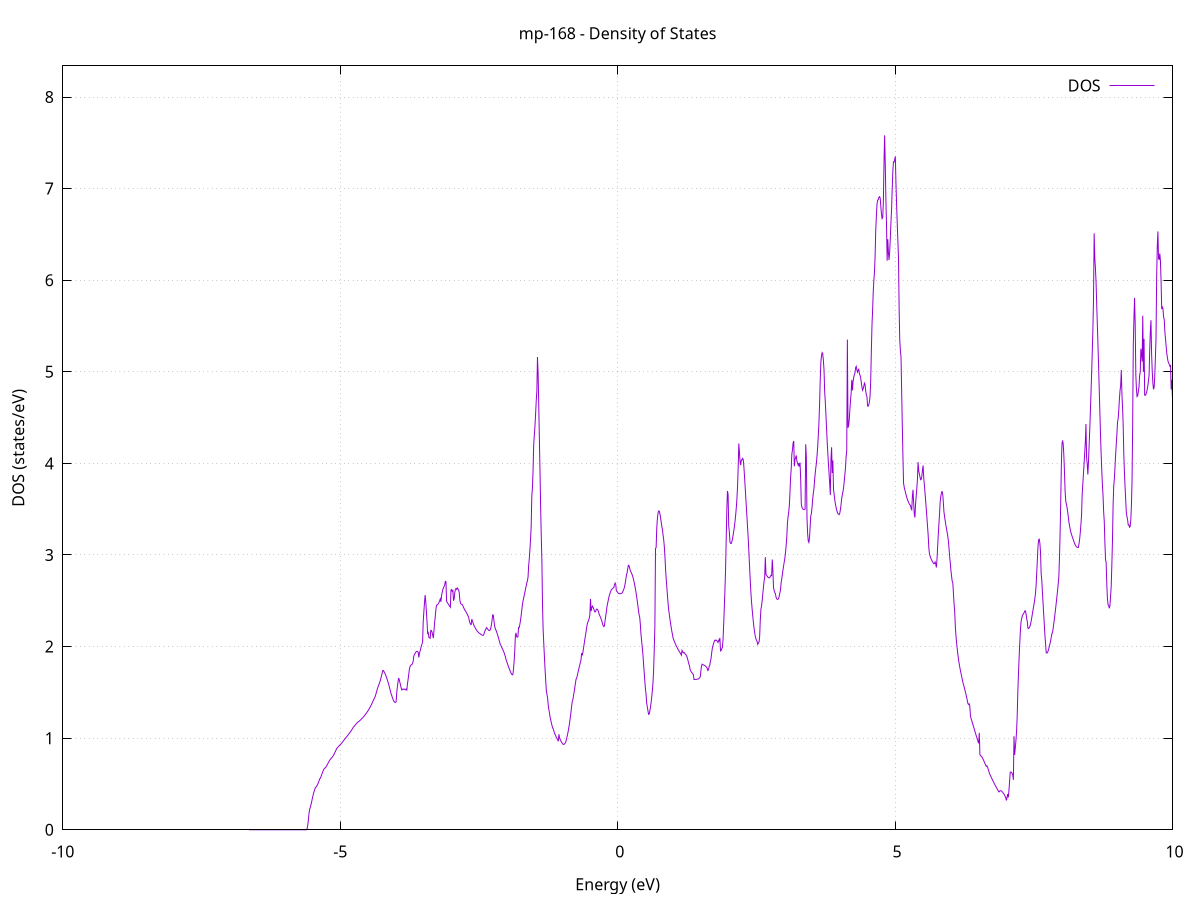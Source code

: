 set title 'mp-168 - Density of States'
set xlabel 'Energy (eV)'
set ylabel 'DOS (states/eV)'
set grid
set xrange [-10:10]
set yrange [0:8.340]
set xzeroaxis lt -1
set terminal png size 800,600
set output 'mp-168_dos_gnuplot.png'
plot '-' using 1:2 with lines title 'DOS'
-6.643500 0.000000
-6.632100 0.000000
-6.620800 0.000000
-6.609400 0.000000
-6.598000 0.000000
-6.586600 0.000000
-6.575300 0.000000
-6.563900 0.000000
-6.552500 0.000000
-6.541100 0.000000
-6.529800 0.000000
-6.518400 0.000000
-6.507000 0.000000
-6.495600 0.000000
-6.484300 0.000000
-6.472900 0.000000
-6.461500 0.000000
-6.450100 0.000000
-6.438800 0.000000
-6.427400 0.000000
-6.416000 0.000000
-6.404600 0.000000
-6.393200 0.000000
-6.381900 0.000000
-6.370500 0.000000
-6.359100 0.000000
-6.347700 0.000000
-6.336400 0.000000
-6.325000 0.000000
-6.313600 0.000000
-6.302200 0.000000
-6.290900 0.000000
-6.279500 0.000000
-6.268100 0.000000
-6.256700 0.000000
-6.245400 0.000000
-6.234000 0.000000
-6.222600 0.000000
-6.211200 0.000000
-6.199900 0.000000
-6.188500 0.000000
-6.177100 0.000000
-6.165700 0.000000
-6.154400 0.000000
-6.143000 0.000000
-6.131600 0.000000
-6.120200 0.000000
-6.108900 0.000000
-6.097500 0.000000
-6.086100 0.000000
-6.074700 0.000000
-6.063400 0.000000
-6.052000 0.000000
-6.040600 0.000000
-6.029200 0.000000
-6.017900 0.000000
-6.006500 0.000000
-5.995100 0.000000
-5.983700 0.000000
-5.972400 0.000000
-5.961000 0.000000
-5.949600 0.000000
-5.938200 0.000000
-5.926900 0.000000
-5.915500 0.000000
-5.904100 0.000000
-5.892700 0.000000
-5.881400 0.000000
-5.870000 0.000000
-5.858600 0.000000
-5.847200 0.000000
-5.835900 0.000000
-5.824500 0.000000
-5.813100 0.000000
-5.801700 0.000000
-5.790400 0.000000
-5.779000 0.000000
-5.767600 0.000000
-5.756200 0.000000
-5.744900 0.000000
-5.733500 0.000000
-5.722100 0.000000
-5.710700 0.000000
-5.699300 0.000000
-5.688000 0.000000
-5.676600 0.000000
-5.665200 0.000000
-5.653800 0.000000
-5.642500 0.000000
-5.631100 0.000000
-5.619700 0.000000
-5.608300 0.000100
-5.597000 0.012700
-5.585600 0.046700
-5.574200 0.102000
-5.562800 0.178600
-5.551500 0.221400
-5.540100 0.243000
-5.528700 0.268600
-5.517300 0.298100
-5.506000 0.331300
-5.494600 0.363200
-5.483200 0.391500
-5.471800 0.416400
-5.460500 0.437700
-5.449100 0.458900
-5.437700 0.465000
-5.426300 0.473900
-5.415000 0.485800
-5.403600 0.500500
-5.392200 0.517100
-5.380800 0.535600
-5.369500 0.555800
-5.358100 0.562800
-5.346700 0.580900
-5.335300 0.599100
-5.324000 0.617400
-5.312600 0.635800
-5.301200 0.653400
-5.289800 0.666000
-5.278500 0.673300
-5.267100 0.675400
-5.255700 0.686300
-5.244300 0.698600
-5.233000 0.711100
-5.221600 0.723900
-5.210200 0.736900
-5.198800 0.749400
-5.187500 0.760700
-5.176100 0.770700
-5.164700 0.779400
-5.153300 0.786600
-5.142000 0.794700
-5.130600 0.804500
-5.119200 0.816200
-5.107800 0.829700
-5.096500 0.844000
-5.085100 0.858400
-5.073700 0.873100
-5.062300 0.888100
-5.051000 0.894400
-5.039600 0.903300
-5.028200 0.911500
-5.016800 0.919000
-5.005400 0.925800
-4.994100 0.932800
-4.982700 0.940400
-4.971300 0.948500
-4.959900 0.957100
-4.948600 0.966300
-4.937200 0.975400
-4.925800 0.984300
-4.914400 0.993200
-4.903100 1.001900
-4.891700 1.010400
-4.880300 1.018800
-4.868900 1.027100
-4.857600 1.035700
-4.846200 1.045000
-4.834800 1.054400
-4.823400 1.063900
-4.812100 1.073600
-4.800700 1.083600
-4.789300 1.094300
-4.777900 1.105600
-4.766600 1.117400
-4.755200 1.124800
-4.743800 1.133000
-4.732400 1.141400
-4.721100 1.149800
-4.709700 1.158100
-4.698300 1.165600
-4.686900 1.172200
-4.675600 1.178000
-4.664200 1.182900
-4.652800 1.188800
-4.641400 1.195000
-4.630100 1.201700
-4.618700 1.208600
-4.607300 1.215700
-4.595900 1.222800
-4.584600 1.229800
-4.573200 1.236800
-4.561800 1.247500
-4.550400 1.256100
-4.539100 1.265000
-4.527700 1.274200
-4.516300 1.283800
-4.504900 1.294000
-4.493600 1.304800
-4.482200 1.316200
-4.470800 1.328200
-4.459400 1.340600
-4.448100 1.353900
-4.436700 1.367900
-4.425300 1.382700
-4.413900 1.398200
-4.402600 1.413400
-4.391200 1.428200
-4.379800 1.440300
-4.368400 1.457000
-4.357100 1.481400
-4.345700 1.505800
-4.334300 1.530000
-4.322900 1.552700
-4.311500 1.571200
-4.300200 1.590000
-4.288800 1.608900
-4.277400 1.628700
-4.266000 1.656500
-4.254700 1.685400
-4.243300 1.713000
-4.231900 1.739300
-4.220500 1.738400
-4.209200 1.725200
-4.197800 1.711400
-4.186400 1.696800
-4.175000 1.679200
-4.163700 1.660100
-4.152300 1.639500
-4.140900 1.617300
-4.129500 1.593600
-4.118200 1.568400
-4.106800 1.541600
-4.095400 1.513300
-4.084000 1.485900
-4.072700 1.469500
-4.061300 1.445300
-4.049900 1.425500
-4.038500 1.409900
-4.027200 1.398500
-4.015800 1.391400
-4.004400 1.389900
-3.993000 1.397200
-3.981700 1.493900
-3.970300 1.558700
-3.958900 1.613100
-3.947500 1.656800
-3.936200 1.639400
-3.924800 1.609700
-3.913400 1.580200
-3.902000 1.550700
-3.890700 1.525900
-3.879300 1.532200
-3.867900 1.537800
-3.856500 1.534000
-3.845200 1.536500
-3.833800 1.529200
-3.822400 1.528400
-3.811000 1.537400
-3.799700 1.526400
-3.788300 1.591600
-3.776900 1.641100
-3.765500 1.693700
-3.754200 1.749400
-3.742800 1.780600
-3.731400 1.793700
-3.720000 1.801100
-3.708700 1.802600
-3.697300 1.817700
-3.685900 1.835000
-3.674500 1.895300
-3.663200 1.910000
-3.651800 1.923600
-3.640400 1.935900
-3.629000 1.945400
-3.617600 1.948700
-3.606300 1.945900
-3.594900 1.937500
-3.583500 1.881400
-3.572100 1.923600
-3.560800 1.951900
-3.549400 1.978600
-3.538000 2.003600
-3.526600 2.026900
-3.515300 2.050600
-3.503900 2.274900
-3.492500 2.382700
-3.481100 2.479800
-3.469800 2.562500
-3.458400 2.494800
-3.447000 2.379100
-3.435600 2.275000
-3.424300 2.137000
-3.412900 2.150600
-3.401500 2.099400
-3.390100 2.094500
-3.378800 2.090700
-3.367400 2.177100
-3.356000 2.174300
-3.344600 2.156800
-3.333300 2.124600
-3.321900 2.092000
-3.310500 2.171800
-3.299100 2.259100
-3.287800 2.325300
-3.276400 2.399000
-3.265000 2.452600
-3.253600 2.454400
-3.242300 2.460100
-3.230900 2.469600
-3.219500 2.482900
-3.208100 2.499800
-3.196800 2.520300
-3.185400 2.489300
-3.174000 2.554800
-3.162600 2.591200
-3.151300 2.619500
-3.139900 2.641200
-3.128500 2.655400
-3.117100 2.673300
-3.105800 2.711600
-3.094400 2.708700
-3.083000 2.494800
-3.071600 2.483100
-3.060300 2.471800
-3.048900 2.460900
-3.037500 2.450500
-3.026100 2.439900
-3.014800 2.429000
-3.003400 2.618800
-2.992000 2.623800
-2.980600 2.602700
-2.969200 2.610300
-2.957900 2.500200
-2.946500 2.520900
-2.935100 2.589000
-2.923700 2.627200
-2.912400 2.634400
-2.901000 2.624300
-2.889600 2.639200
-2.878200 2.630100
-2.866900 2.615800
-2.855500 2.594200
-2.844100 2.509500
-2.832700 2.473900
-2.821400 2.464800
-2.810000 2.461000
-2.798600 2.456800
-2.787200 2.441300
-2.775900 2.426500
-2.764500 2.411600
-2.753100 2.396600
-2.741700 2.389500
-2.730400 2.376000
-2.719000 2.363200
-2.707600 2.349400
-2.696200 2.334700
-2.684900 2.319100
-2.673500 2.282000
-2.662100 2.258100
-2.650700 2.243300
-2.639400 2.240500
-2.628000 2.300700
-2.616600 2.275600
-2.605200 2.258000
-2.593900 2.237700
-2.582500 2.221800
-2.571100 2.208900
-2.559700 2.197000
-2.548400 2.184900
-2.537000 2.174400
-2.525600 2.165500
-2.514200 2.158400
-2.502900 2.151100
-2.491500 2.146200
-2.480100 2.141000
-2.468700 2.135200
-2.457400 2.129800
-2.446000 2.125900
-2.434600 2.123300
-2.423200 2.122400
-2.411900 2.133500
-2.400500 2.155100
-2.389100 2.174200
-2.377700 2.187900
-2.366400 2.207000
-2.355000 2.202600
-2.343600 2.191900
-2.332200 2.183000
-2.320900 2.176200
-2.309500 2.174300
-2.298100 2.180500
-2.286700 2.199700
-2.275300 2.234800
-2.264000 2.283700
-2.252600 2.345800
-2.241200 2.343700
-2.229800 2.286600
-2.218500 2.229400
-2.207100 2.201000
-2.195700 2.182200
-2.184300 2.166600
-2.173000 2.145800
-2.161600 2.123500
-2.150200 2.100200
-2.138800 2.076100
-2.127500 2.051200
-2.116100 2.025300
-2.104700 2.013700
-2.093300 1.995600
-2.082000 1.980600
-2.070600 1.967500
-2.059200 1.953000
-2.047800 1.936500
-2.036500 1.914600
-2.025100 1.892700
-2.013700 1.864300
-2.002300 1.843400
-1.991000 1.822400
-1.979600 1.801600
-1.968200 1.781500
-1.956800 1.762500
-1.945500 1.745500
-1.934100 1.728900
-1.922700 1.712600
-1.911300 1.700100
-1.900000 1.691200
-1.888600 1.695800
-1.877200 1.753200
-1.865800 1.837700
-1.854500 1.949600
-1.843100 2.118900
-1.831700 2.149900
-1.820300 2.107200
-1.809000 2.101800
-1.797600 2.107100
-1.786200 2.208400
-1.774800 2.206300
-1.763500 2.239500
-1.752100 2.280200
-1.740700 2.332000
-1.729300 2.389400
-1.718000 2.451100
-1.706600 2.494000
-1.695200 2.526100
-1.683800 2.558700
-1.672500 2.591900
-1.661100 2.625500
-1.649700 2.659500
-1.638300 2.689800
-1.627000 2.717800
-1.615600 2.754100
-1.604200 2.880400
-1.592800 2.957100
-1.581400 3.053500
-1.570100 3.170400
-1.558700 3.307500
-1.547300 3.639400
-1.535900 3.733000
-1.524600 3.915700
-1.513200 4.200100
-1.501800 4.310300
-1.490400 4.404500
-1.479100 4.531800
-1.467700 4.679300
-1.456300 4.786300
-1.444900 5.161300
-1.433600 4.985800
-1.422200 4.647200
-1.410800 4.272700
-1.399400 3.915700
-1.388100 3.531000
-1.376700 3.208400
-1.365300 2.931100
-1.353900 2.448700
-1.342600 2.181000
-1.331200 2.031500
-1.319800 1.888700
-1.308400 1.754800
-1.297100 1.633500
-1.285700 1.523000
-1.274300 1.476900
-1.262900 1.443000
-1.251600 1.365000
-1.240200 1.316500
-1.228800 1.273900
-1.217400 1.230100
-1.206100 1.198200
-1.194700 1.167900
-1.183300 1.139300
-1.171900 1.112200
-1.160600 1.101900
-1.149200 1.077800
-1.137800 1.055200
-1.126400 1.040100
-1.115100 1.024000
-1.103700 1.009100
-1.092300 0.995400
-1.080900 0.981900
-1.069600 0.966000
-1.058200 1.043200
-1.046800 1.003300
-1.035400 0.986300
-1.024100 0.971000
-1.012700 0.957900
-1.001300 0.947100
-0.989900 0.938400
-0.978600 0.931900
-0.967200 0.932800
-0.955800 0.938600
-0.944400 0.947300
-0.933100 0.963100
-0.921700 0.988800
-0.910300 1.020400
-0.898900 1.052100
-0.887500 1.087800
-0.876200 1.128700
-0.864800 1.174800
-0.853400 1.226000
-0.842000 1.279000
-0.830700 1.339900
-0.819300 1.398200
-0.807900 1.418500
-0.796500 1.459700
-0.785200 1.502500
-0.773800 1.546900
-0.762400 1.592900
-0.751000 1.640500
-0.739700 1.655900
-0.728300 1.678600
-0.716900 1.711800
-0.705500 1.743000
-0.694200 1.772000
-0.682800 1.800700
-0.671400 1.828900
-0.660000 1.855900
-0.648700 1.929000
-0.637300 1.903600
-0.625900 1.940100
-0.614500 1.985300
-0.603200 2.030500
-0.591800 2.075500
-0.580400 2.120400
-0.569000 2.165200
-0.557700 2.210800
-0.546300 2.251000
-0.534900 2.268900
-0.523500 2.287300
-0.512200 2.310300
-0.500800 2.345700
-0.489400 2.519700
-0.478000 2.387300
-0.466700 2.420200
-0.455300 2.441800
-0.443900 2.431400
-0.432500 2.413400
-0.421200 2.395600
-0.409800 2.378600
-0.398400 2.381900
-0.387000 2.400900
-0.375700 2.410200
-0.364300 2.406200
-0.352900 2.394500
-0.341500 2.375000
-0.330200 2.347800
-0.318800 2.333600
-0.307400 2.316900
-0.296000 2.298300
-0.284700 2.277200
-0.273300 2.252600
-0.261900 2.227800
-0.250500 2.218600
-0.239100 2.223600
-0.227800 2.276700
-0.216400 2.328500
-0.205000 2.374500
-0.193600 2.430800
-0.182300 2.468400
-0.170900 2.499500
-0.159500 2.535500
-0.148100 2.562700
-0.136800 2.583500
-0.125400 2.602600
-0.114000 2.618300
-0.102600 2.627600
-0.091300 2.633500
-0.079900 2.639300
-0.068500 2.645800
-0.057100 2.675600
-0.045800 2.694100
-0.034400 2.679000
-0.023000 2.608600
-0.011600 2.601300
-0.000300 2.592100
0.011100 2.583500
0.022500 2.579300
0.033900 2.576900
0.045200 2.577500
0.056600 2.578700
0.068000 2.580600
0.079400 2.583300
0.090700 2.596900
0.102100 2.612600
0.113500 2.630500
0.124900 2.654900
0.136200 2.692300
0.147600 2.735700
0.159000 2.783900
0.170400 2.803600
0.181700 2.852300
0.193100 2.887900
0.204500 2.884600
0.215900 2.860300
0.227200 2.830600
0.238600 2.815700
0.250000 2.802300
0.261400 2.784900
0.272700 2.763400
0.284100 2.737600
0.295500 2.707800
0.306900 2.674300
0.318200 2.637300
0.329600 2.596200
0.341000 2.551200
0.352400 2.503100
0.363700 2.451800
0.375100 2.397400
0.386500 2.348600
0.397900 2.319000
0.409200 2.241600
0.420600 2.133400
0.432000 2.064400
0.443400 1.993500
0.454800 1.919300
0.466100 1.821800
0.477500 1.724900
0.488900 1.628800
0.500300 1.543500
0.511600 1.480700
0.523000 1.382000
0.534400 1.344600
0.545800 1.300800
0.557100 1.260600
0.568500 1.262800
0.579900 1.295700
0.591300 1.337400
0.602600 1.387800
0.614000 1.448300
0.625400 1.519400
0.636800 1.600900
0.648100 1.740100
0.659500 1.963800
0.670900 2.223500
0.682300 3.068300
0.693600 3.082700
0.705000 3.293800
0.716400 3.397500
0.727800 3.456900
0.739100 3.480600
0.750500 3.478500
0.761900 3.449600
0.773300 3.409000
0.784600 3.360700
0.796000 3.313200
0.807400 3.275300
0.818800 3.216500
0.830100 3.167300
0.841500 3.088300
0.852900 2.978800
0.864300 2.836100
0.875600 2.736800
0.887000 2.642600
0.898400 2.551700
0.909800 2.464100
0.921100 2.397500
0.932500 2.344200
0.943900 2.295100
0.955300 2.248700
0.966600 2.204100
0.978000 2.163300
0.989400 2.125700
1.000800 2.090000
1.012100 2.071500
1.023500 2.053700
1.034900 2.036800
1.046300 2.021200
1.057600 2.006800
1.069000 1.993700
1.080400 1.978200
1.091800 1.966400
1.103100 1.955300
1.114500 1.943900
1.125900 1.932000
1.137300 1.919500
1.148700 1.906200
1.160000 1.958300
1.171400 1.944900
1.182800 1.931900
1.194200 1.936200
1.205500 1.929700
1.216900 1.919100
1.228300 1.912200
1.239700 1.901200
1.251000 1.886000
1.262400 1.860900
1.273800 1.833600
1.285200 1.807600
1.296500 1.782900
1.307900 1.745400
1.319300 1.732200
1.330700 1.720000
1.342000 1.711900
1.353400 1.702700
1.364800 1.694500
1.376200 1.640100
1.387500 1.640700
1.398900 1.641400
1.410300 1.642100
1.421700 1.642800
1.433000 1.643700
1.444400 1.644500
1.455800 1.647200
1.467200 1.652500
1.478500 1.660700
1.489900 1.672700
1.501300 1.741300
1.512700 1.790900
1.524000 1.808400
1.535400 1.803300
1.546800 1.799000
1.558200 1.795500
1.569500 1.792300
1.580900 1.788700
1.592300 1.782400
1.603700 1.773200
1.615000 1.761200
1.626400 1.738700
1.637800 1.746700
1.649200 1.784600
1.660500 1.795800
1.671900 1.840800
1.683300 1.869300
1.694700 1.931600
1.706000 1.979000
1.717400 2.010400
1.728800 2.033700
1.740200 2.053600
1.751500 2.070000
1.762900 2.066100
1.774300 2.071600
1.785700 2.065100
1.797000 2.056400
1.808400 2.045000
1.819800 2.070400
1.831200 2.063200
1.842600 2.095100
1.853900 1.952800
1.865300 1.958200
1.876700 1.976700
1.888100 1.993000
1.899400 2.074600
1.910800 2.244100
1.922200 2.423600
1.933600 2.612800
1.944900 2.837700
1.956300 3.173800
1.967700 3.494800
1.979100 3.698500
1.990400 3.663100
2.001800 3.319800
2.013200 3.246900
2.024600 3.139300
2.035900 3.126400
2.047300 3.126100
2.058700 3.145100
2.070100 3.177100
2.081400 3.216600
2.092800 3.261700
2.104200 3.310600
2.115600 3.367100
2.126900 3.435000
2.138300 3.515200
2.149700 3.612900
2.161100 3.749200
2.172400 3.953400
2.183800 4.216800
2.195200 4.119700
2.206600 4.015100
2.217900 3.981500
2.229300 4.037600
2.240700 4.037200
2.252100 4.053900
2.263400 4.042900
2.274800 3.967400
2.286200 3.858700
2.297600 3.747200
2.308900 3.632300
2.320300 3.515400
2.331700 3.399700
2.343100 3.284000
2.354400 3.168900
2.365800 3.023900
2.377200 2.880100
2.388600 2.735800
2.399900 2.606500
2.411300 2.501800
2.422700 2.417100
2.434100 2.341600
2.445400 2.271100
2.456800 2.209000
2.468200 2.157100
2.479600 2.116800
2.490900 2.088200
2.502300 2.068800
2.513700 2.054800
2.525100 2.024500
2.536500 2.037900
2.547800 2.049900
2.559200 2.105300
2.570600 2.290200
2.582000 2.405400
2.593300 2.443100
2.604700 2.502200
2.616100 2.573900
2.627500 2.649500
2.638800 2.711000
2.650200 2.756700
2.661600 2.977400
2.673000 2.789300
2.684300 2.776900
2.695700 2.768300
2.707100 2.758300
2.718500 2.752100
2.729800 2.750200
2.741200 2.754100
2.752600 2.767000
2.764000 2.777700
2.775300 2.774200
2.786700 2.950600
2.798100 2.826700
2.809500 2.642800
2.820800 2.611600
2.832200 2.590000
2.843600 2.578000
2.855000 2.538700
2.866300 2.523200
2.877700 2.514800
2.889100 2.516600
2.900500 2.524000
2.911800 2.551600
2.923200 2.583600
2.934600 2.616700
2.946000 2.694900
2.957300 2.735800
2.968700 2.789100
2.980100 2.837700
2.991500 2.882600
3.002800 2.925800
3.014200 2.968100
3.025600 3.026200
3.037000 3.104900
3.048300 3.193600
3.059700 3.345300
3.071100 3.414300
3.082500 3.465100
3.093800 3.535900
3.105200 3.675400
3.116600 3.837100
3.128000 3.940600
3.139300 4.099100
3.150700 4.145900
3.162100 4.224100
3.173500 4.245100
3.184900 3.968700
3.196200 4.044100
3.207600 4.061600
3.219000 4.087300
3.230400 4.024700
3.241700 4.005700
3.253100 3.980100
3.264500 4.001600
3.275900 3.964900
3.287200 4.008800
3.298600 3.832400
3.310000 3.562100
3.321400 3.519900
3.332700 3.506700
3.344100 3.499300
3.355500 3.497000
3.366900 3.498800
3.378200 3.500900
3.389600 4.208700
3.401000 4.065400
3.412400 3.407200
3.423700 3.236200
3.435100 3.152600
3.446500 3.137100
3.457900 3.188200
3.469200 3.305700
3.480600 3.428100
3.492000 3.451300
3.503400 3.520800
3.514700 3.605600
3.526100 3.672000
3.537500 3.722700
3.548900 3.809500
3.560200 3.888100
3.571600 3.953400
3.583000 4.007000
3.594400 4.092400
3.605700 4.182700
3.617100 4.314200
3.628500 4.450000
3.639900 4.658800
3.651200 4.908600
3.662600 5.102400
3.674000 5.175600
3.685400 5.209000
3.696700 5.196400
3.708100 5.121800
3.719500 5.021500
3.730900 4.785400
3.742200 4.675500
3.753600 4.535000
3.765000 4.386200
3.776400 4.239800
3.787700 4.113500
3.799100 3.997600
3.810500 3.887800
3.821900 3.778100
3.833200 3.654500
3.844600 4.050300
3.856000 4.176400
3.867400 3.895100
3.878800 4.031700
3.890100 3.722400
3.901500 3.661500
3.912900 3.604700
3.924300 3.559000
3.935600 3.523000
3.947000 3.491400
3.958400 3.468100
3.969800 3.451100
3.981100 3.444000
3.992500 3.440500
4.003900 3.457600
4.015300 3.496000
4.026600 3.551100
4.038000 3.617000
4.049400 3.658700
4.060800 3.691000
4.072100 3.737000
4.083500 3.803800
4.094900 3.876000
4.106300 3.950300
4.117600 4.073200
4.129000 4.141600
4.140400 5.351900
4.151800 4.389200
4.163100 4.415200
4.174500 4.477600
4.185900 4.591700
4.197300 4.688600
4.208600 4.772000
4.220000 4.911600
4.231400 4.798000
4.242800 4.892900
4.254100 4.937300
4.265500 4.968400
4.276900 4.985500
4.288300 5.043800
4.299600 5.058900
4.311000 5.022400
4.322400 4.996600
4.333800 5.018900
4.345100 5.027700
4.356500 4.982300
4.367900 4.964000
4.379300 4.935700
4.390600 4.885200
4.402000 4.838100
4.413400 4.798600
4.424800 4.814600
4.436100 4.840600
4.447500 4.876800
4.458900 4.862200
4.470300 4.793000
4.481600 4.750500
4.493000 4.730300
4.504400 4.626300
4.515800 4.624900
4.527100 4.640900
4.538500 4.673800
4.549900 4.742900
4.561300 4.914300
4.572700 5.229900
4.584000 5.511200
4.595400 5.674700
4.606800 5.878300
4.618200 6.002800
4.629500 6.097400
4.640900 6.279500
4.652300 6.561400
4.663700 6.708200
4.675000 6.835300
4.686400 6.873900
4.697800 6.879500
4.709200 6.906400
4.720500 6.912200
4.731900 6.894900
4.743300 6.804000
4.754700 6.722000
4.766000 6.672900
4.777400 6.684000
4.788800 6.852000
4.800200 7.270000
4.811500 7.581500
4.822900 7.281700
4.834300 6.889100
4.845700 6.604400
4.857000 6.212800
4.868400 6.447500
4.879800 6.308200
4.891200 6.220800
4.902500 6.306200
4.913900 6.453500
4.925300 6.627700
4.936700 6.769000
4.948000 6.990000
4.959400 7.184800
4.970800 7.292100
4.982200 7.289200
4.993500 7.320600
5.004900 7.351200
5.016300 7.048000
5.027700 6.823800
5.039000 6.621400
5.050400 6.433800
5.061800 6.243800
5.073200 5.690400
5.084500 5.345900
5.095900 5.229600
5.107300 5.162200
5.118700 4.789200
5.130000 4.426200
5.141400 4.081000
5.152800 3.784900
5.164200 3.741200
5.175500 3.712700
5.186900 3.684400
5.198300 3.656900
5.209700 3.631600
5.221000 3.609100
5.232400 3.590600
5.243800 3.574800
5.255200 3.558000
5.266600 3.546400
5.277900 3.542600
5.289300 3.507200
5.300700 3.495000
5.312100 3.640800
5.323400 3.711900
5.334800 3.569800
5.346200 3.447300
5.357600 3.409000
5.368900 3.553500
5.380300 3.641800
5.391700 3.725800
5.403100 3.821900
5.414400 4.014400
5.425800 3.920900
5.437200 3.885900
5.448600 3.853000
5.459900 3.821600
5.471300 3.826100
5.482700 3.859600
5.494100 3.931700
5.505400 3.976600
5.516800 3.840500
5.528200 3.763300
5.539600 3.680200
5.550900 3.593300
5.562300 3.502500
5.573700 3.407800
5.585100 3.313200
5.596400 3.218000
5.607800 3.082300
5.619200 3.013900
5.630600 2.989100
5.641900 2.968700
5.653300 2.952100
5.664700 2.937600
5.676100 2.924800
5.687400 2.913800
5.698800 2.904700
5.710200 2.907100
5.721600 2.924400
5.732900 2.901900
5.744300 2.864100
5.755700 2.954300
5.767100 3.087100
5.778400 3.218900
5.789800 3.336500
5.801200 3.444800
5.812600 3.580400
5.823900 3.640000
5.835300 3.674000
5.846700 3.697500
5.858100 3.668100
5.869400 3.579500
5.880800 3.470900
5.892200 3.419600
5.903600 3.372600
5.915000 3.329100
5.926300 3.288200
5.937700 3.249600
5.949100 3.207500
5.960500 3.155800
5.971800 3.079900
5.983200 2.986200
5.994600 2.915500
6.006000 2.835100
6.017300 2.773600
6.028700 2.715900
6.040100 2.697700
6.051500 2.589100
6.062800 2.468600
6.074200 2.388300
6.085600 2.223000
6.097000 2.118300
6.108300 2.044300
6.119700 1.978200
6.131100 1.918700
6.142500 1.864600
6.153800 1.818400
6.165200 1.779000
6.176600 1.742500
6.188000 1.708800
6.199300 1.677000
6.210700 1.644100
6.222100 1.609600
6.233500 1.584300
6.244800 1.560800
6.256200 1.533700
6.267600 1.504200
6.279000 1.474900
6.290300 1.445700
6.301700 1.411800
6.313100 1.376900
6.324500 1.367600
6.335800 1.375000
6.347200 1.345800
6.358600 1.242200
6.370000 1.215300
6.381300 1.192100
6.392700 1.168900
6.404100 1.145800
6.415500 1.122700
6.426800 1.099600
6.438200 1.076600
6.449600 1.053700
6.461000 1.030700
6.472300 1.007900
6.483700 0.985800
6.495100 0.964400
6.506500 0.943500
6.517800 1.058000
6.529200 0.820300
6.540600 0.807700
6.552000 0.805800
6.563300 0.796800
6.574700 0.784400
6.586100 0.770800
6.597500 0.756000
6.608900 0.740000
6.620200 0.723700
6.631600 0.707800
6.643000 0.692300
6.654400 0.698000
6.665700 0.688100
6.677100 0.663300
6.688500 0.641800
6.699900 0.617400
6.711200 0.601900
6.722600 0.586900
6.734000 0.572100
6.745400 0.557600
6.756700 0.543300
6.768100 0.529200
6.779500 0.515400
6.790900 0.501800
6.802200 0.488400
6.813600 0.475200
6.825000 0.462300
6.836400 0.449600
6.847700 0.437200
6.859100 0.425000
6.870500 0.413000
6.881900 0.417800
6.893200 0.427000
6.904600 0.425700
6.916000 0.424500
6.927400 0.417700
6.938700 0.409800
6.950100 0.400800
6.961500 0.390700
6.972900 0.379500
6.984200 0.363100
6.995600 0.346600
7.007000 0.320400
7.018400 0.355600
7.029700 0.389300
7.041100 0.353800
7.052500 0.432100
7.063900 0.527900
7.075200 0.627700
7.086600 0.631500
7.098000 0.627000
7.109400 0.616800
7.120700 0.600700
7.132100 0.544800
7.143500 1.021500
7.154900 0.816600
7.166200 0.890100
7.177600 0.967300
7.189000 1.068400
7.200400 1.226600
7.211700 1.488000
7.223100 1.690900
7.234500 1.867200
7.245900 2.019700
7.257200 2.157000
7.268600 2.259900
7.280000 2.303100
7.291400 2.329000
7.302800 2.347000
7.314100 2.359600
7.325500 2.369000
7.336900 2.387800
7.348300 2.390800
7.359600 2.361400
7.371000 2.307600
7.382400 2.278000
7.393800 2.201800
7.405100 2.196400
7.416500 2.204300
7.427900 2.218100
7.439300 2.238300
7.450600 2.269800
7.462000 2.310800
7.473400 2.352600
7.484800 2.395100
7.496100 2.435400
7.507500 2.475300
7.518900 2.522100
7.530300 2.577400
7.541600 2.667000
7.553000 2.802900
7.564400 2.949500
7.575800 3.092100
7.587100 3.166700
7.598500 3.172300
7.609900 3.129500
7.621300 3.031600
7.632600 2.798300
7.644000 2.725400
7.655400 2.596300
7.666800 2.479600
7.678100 2.358400
7.689500 2.240700
7.700900 2.118000
7.712300 2.034300
7.723600 1.933100
7.735000 1.928500
7.746400 1.936000
7.757800 1.950900
7.769100 1.974400
7.780500 2.001500
7.791900 2.030700
7.803300 2.064000
7.814600 2.099800
7.826000 2.139900
7.837400 2.156000
7.848800 2.198200
7.860100 2.249400
7.871500 2.303100
7.882900 2.359800
7.894300 2.419200
7.905600 2.481400
7.917000 2.546000
7.928400 2.612800
7.939800 2.682000
7.951100 2.753400
7.962500 2.963200
7.973900 3.221300
7.985300 3.567600
7.996700 3.977300
8.008000 4.211400
8.019400 4.250700
8.030800 4.208100
8.042200 4.085300
8.053500 3.899600
8.064900 3.690100
8.076300 3.585700
8.087700 3.556700
8.099000 3.518500
8.110400 3.474000
8.121800 3.418100
8.133200 3.359100
8.144500 3.317900
8.155900 3.281700
8.167300 3.250500
8.178700 3.226100
8.190000 3.205500
8.201400 3.186200
8.212800 3.165500
8.224200 3.144800
8.235500 3.126300
8.246900 3.110800
8.258300 3.098700
8.269700 3.089900
8.281000 3.084600
8.292400 3.082500
8.303800 3.082900
8.315200 3.123300
8.326500 3.173300
8.337900 3.244800
8.349300 3.330400
8.360700 3.430700
8.372000 3.655700
8.383400 3.772600
8.394800 3.883400
8.406200 3.993600
8.417500 4.110300
8.428900 4.233200
8.440300 4.429800
8.451700 4.064000
8.463000 3.991200
8.474400 3.878500
8.485800 4.019100
8.497200 4.193100
8.508500 4.366100
8.519900 4.565200
8.531300 4.773300
8.542700 4.990300
8.554000 5.218000
8.565400 5.456400
8.576800 5.807900
8.588200 6.511800
8.599500 6.242600
8.610900 6.131400
8.622300 5.978400
8.633700 5.745300
8.645000 5.524500
8.656400 5.301400
8.667800 5.069300
8.679200 4.816100
8.690600 4.567800
8.701900 4.324200
8.713300 4.113500
8.724700 3.933400
8.736100 3.775600
8.747400 3.657400
8.758800 3.476300
8.770200 3.364800
8.781600 3.137800
8.792900 2.953000
8.804300 2.915400
8.815700 2.682400
8.827100 2.526900
8.838400 2.457000
8.849800 2.446800
8.861200 2.417900
8.872600 2.447300
8.883900 2.547800
8.895300 2.658100
8.906700 2.889000
8.918100 3.157000
8.929400 3.540000
8.940800 3.752700
8.952200 3.831400
8.963600 3.955600
8.974900 4.095400
8.986300 4.208700
8.997700 4.314000
9.009100 4.451600
9.020400 4.486300
9.031800 4.581200
9.043200 4.700500
9.054600 4.796800
9.065900 4.850400
9.077300 5.019600
9.088700 4.754600
9.100100 4.612600
9.111400 4.408400
9.122800 4.087900
9.134200 3.896700
9.145600 3.739500
9.156900 3.596700
9.168300 3.456500
9.179700 3.418400
9.191100 3.383800
9.202400 3.327200
9.213800 3.329300
9.225200 3.302800
9.236600 3.310900
9.247900 3.378700
9.259300 3.533400
9.270700 3.798600
9.282100 4.423000
9.293400 5.296000
9.304800 5.575100
9.316200 5.806000
9.327600 5.525300
9.339000 4.967100
9.350300 4.809100
9.361700 4.730200
9.373100 4.740400
9.384500 4.784900
9.395800 4.833200
9.407200 4.956500
9.418600 5.001000
9.430000 5.252000
9.441300 5.192200
9.452700 5.112100
9.464100 5.611900
9.475500 4.999800
9.486800 5.359200
9.498200 4.744900
9.509600 4.743500
9.521000 4.754500
9.532300 4.775000
9.543700 4.804300
9.555100 4.844000
9.566500 4.901600
9.577800 4.959700
9.589200 5.230600
9.600600 5.442400
9.612000 5.563200
9.623300 5.199900
9.634700 5.005600
9.646100 4.879500
9.657500 4.808700
9.668800 4.828300
9.680200 4.951300
9.691600 5.150000
9.703000 5.366700
9.714300 6.027000
9.725700 6.371600
9.737100 6.532900
9.748500 6.232600
9.759800 6.227600
9.771200 6.291400
9.782600 6.210100
9.794000 5.995900
9.805300 5.685000
9.816700 5.706700
9.828100 5.688500
9.839500 5.598100
9.850800 5.571600
9.862200 5.438100
9.873600 5.364900
9.885000 5.284600
9.896300 5.205900
9.907700 5.156800
9.919100 5.114600
9.930500 5.097400
9.941800 5.081000
9.953200 5.061300
9.964600 5.074500
9.976000 4.807200
9.987300 4.912500
9.998700 4.723400
10.010100 4.779500
10.021500 4.897000
10.032900 4.973600
10.044200 4.987300
10.055600 4.994300
10.067000 5.022600
10.078400 5.067200
10.089700 5.142800
10.101100 5.246500
10.112500 5.240900
10.123900 5.439300
10.135200 5.712500
10.146600 5.616300
10.158000 5.592100
10.169400 5.498800
10.180700 5.432000
10.192100 5.365400
10.203500 5.323300
10.214900 5.302500
10.226200 5.301600
10.237600 5.326700
10.249000 5.457500
10.260400 5.557200
10.271700 5.659900
10.283100 5.780200
10.294500 5.899600
10.305900 5.988500
10.317200 6.141300
10.328600 6.415000
10.340000 6.371400
10.351400 6.061700
10.362700 5.864300
10.374100 5.679900
10.385500 5.496000
10.396900 5.350600
10.408200 5.315200
10.419600 5.413100
10.431000 5.362800
10.442400 5.248600
10.453700 5.126900
10.465100 4.871300
10.476500 4.680300
10.487900 4.501300
10.499200 4.350500
10.510600 4.334400
10.522000 4.282900
10.533400 4.451000
10.544700 4.413300
10.556100 4.345600
10.567500 4.198200
10.578900 3.899700
10.590200 3.774900
10.601600 3.697700
10.613000 3.718400
10.624400 3.745300
10.635700 3.779700
10.647100 3.831700
10.658500 3.902300
10.669900 3.984700
10.681200 4.075500
10.692600 4.225000
10.704000 4.435400
10.715400 4.559200
10.726800 5.070700
10.738100 4.837300
10.749500 4.836800
10.760900 4.876500
10.772300 5.306200
10.783600 5.913500
10.795000 5.316400
10.806400 4.862600
10.817800 4.671500
10.829100 4.472900
10.840500 4.284900
10.851900 4.107700
10.863300 3.942200
10.874600 3.764200
10.886000 3.721800
10.897400 3.764200
10.908800 3.828000
10.920100 3.854400
10.931500 3.874800
10.942900 3.887100
10.954300 3.850600
10.965600 3.981200
10.977000 4.251900
10.988400 4.555500
10.999800 4.707700
11.011100 4.782900
11.022500 4.781600
11.033900 4.679900
11.045300 4.602200
11.056600 4.528500
11.068000 4.457800
11.079400 4.405700
11.090800 4.399200
11.102100 4.410900
11.113500 4.435800
11.124900 4.442100
11.136300 4.458800
11.147600 4.539900
11.159000 4.577900
11.170400 4.591900
11.181800 4.584800
11.193100 4.530600
11.204500 4.343100
11.215900 4.207800
11.227300 4.204000
11.238600 4.235400
11.250000 4.232900
11.261400 4.167800
11.272800 4.119500
11.284100 4.131400
11.295500 4.147600
11.306900 4.169800
11.318300 4.336300
11.329600 4.602500
11.341000 4.542400
11.352400 4.537400
11.363800 4.668700
11.375100 4.677100
11.386500 4.742500
11.397900 4.771100
11.409300 4.820500
11.420700 4.899500
11.432000 4.931700
11.443400 5.018800
11.454800 5.114000
11.466200 5.254500
11.477500 5.288800
11.488900 5.236800
11.500300 5.174300
11.511700 5.108800
11.523000 5.078100
11.534400 5.038900
11.545800 4.965200
11.557200 4.920100
11.568500 4.869700
11.579900 4.818000
11.591300 4.774800
11.602700 4.742600
11.614000 4.715300
11.625400 4.704800
11.636800 4.680300
11.648200 4.628000
11.659500 4.685900
11.670900 4.750500
11.682300 4.836300
11.693700 4.851000
11.705000 4.880200
11.716400 5.036300
11.727800 5.348300
11.739200 5.588500
11.750500 5.609700
11.761900 5.337100
11.773300 5.257100
11.784700 5.143400
11.796000 5.059300
11.807400 5.022400
11.818800 4.996700
11.830200 4.946200
11.841500 4.839400
11.852900 4.719700
11.864300 4.557700
11.875700 4.557400
11.887000 4.550200
11.898400 4.560800
11.909800 4.574300
11.921200 4.619500
11.932500 4.718100
11.943900 5.297600
11.955300 5.626200
11.966700 5.225000
11.978000 5.137600
11.989400 5.148300
12.000800 5.117000
12.012200 5.083600
12.023500 5.052100
12.034900 5.050300
12.046300 5.028500
12.057700 4.978700
12.069000 4.915700
12.080400 4.889500
12.091800 4.875800
12.103200 4.862600
12.114600 4.877700
12.125900 5.008400
12.137300 4.930800
12.148700 5.055000
12.160100 5.284300
12.171400 5.524800
12.182800 5.664000
12.194200 5.856400
12.205600 6.006700
12.216900 6.186200
12.228300 6.276100
12.239700 6.193800
12.251100 6.046200
12.262400 5.937400
12.273800 5.825100
12.285200 5.713300
12.296600 5.630100
12.307900 5.549900
12.319300 5.302300
12.330700 5.259900
12.342100 5.273400
12.353400 5.161500
12.364800 5.119900
12.376200 5.099600
12.387600 5.094700
12.398900 4.690500
12.410300 4.720600
12.421700 4.803600
12.433100 4.924200
12.444400 4.990000
12.455800 5.021000
12.467200 5.138000
12.478600 5.134600
12.489900 5.074800
12.501300 5.101100
12.512700 5.099000
12.524100 5.066500
12.535400 4.987000
12.546800 4.708600
12.558200 4.296700
12.569600 4.059100
12.580900 4.077900
12.592300 4.124100
12.603700 4.211300
12.615100 4.346700
12.626400 4.522500
12.637800 4.714900
12.649200 4.905300
12.660600 5.107400
12.671900 5.371800
12.683300 5.667600
12.694700 6.035500
12.706100 6.615300
12.717400 7.267800
12.728800 6.754500
12.740200 6.376100
12.751600 6.072300
12.763000 5.749500
12.774300 5.364500
12.785700 5.029100
12.797100 4.924400
12.808500 4.645500
12.819800 4.398200
12.831200 4.148200
12.842600 3.889800
12.854000 3.593300
12.865300 3.351200
12.876700 3.160100
12.888100 3.008000
12.899500 2.888300
12.910800 2.786400
12.922200 2.772200
12.933600 3.062100
12.945000 3.502700
12.956300 3.961000
12.967700 3.802800
12.979100 3.835400
12.990500 3.859000
13.001800 3.800100
13.013200 3.806200
13.024600 3.840800
13.036000 3.886000
13.047300 3.961000
13.058700 4.037300
13.070100 4.158500
13.081500 4.284000
13.092800 4.396100
13.104200 4.529200
13.115600 4.657200
13.127000 4.778100
13.138300 4.901500
13.149700 5.017800
13.161100 5.114100
13.172500 5.153100
13.183800 5.185300
13.195200 5.225400
13.206600 5.268400
13.218000 5.339900
13.229300 5.272200
13.240700 5.159800
13.252100 5.049500
13.263500 4.975000
13.274800 4.909200
13.286200 4.830900
13.297600 4.744600
13.309000 4.677300
13.320300 4.619400
13.331700 4.571900
13.343100 4.539200
13.354500 4.514900
13.365800 4.514500
13.377200 4.532500
13.388600 4.532700
13.400000 4.593500
13.411300 4.663700
13.422700 4.746400
13.434100 4.843800
13.445500 4.964000
13.456900 5.117700
13.468200 5.224300
13.479600 5.273700
13.491000 5.449200
13.502400 5.221800
13.513700 4.782000
13.525100 4.636300
13.536500 4.584600
13.547900 4.533000
13.559200 4.504800
13.570600 4.733300
13.582000 4.740300
13.593400 4.630900
13.604700 4.430900
13.616100 4.250400
13.627500 4.143000
13.638900 4.080900
13.650200 4.044300
13.661600 4.016700
13.673000 4.045200
13.684400 4.052600
13.695700 4.056400
13.707100 4.040500
13.718500 3.986000
13.729900 3.944300
13.741200 3.908600
13.752600 3.860200
13.764000 3.815300
13.775400 3.817100
13.786700 3.814800
13.798100 3.811100
13.809500 3.865300
13.820900 3.834700
13.832200 3.851500
13.843600 3.894400
13.855000 3.955000
13.866400 4.035900
13.877700 4.096900
13.889100 4.113200
13.900500 4.148600
13.911900 4.209400
13.923200 4.527000
13.934600 4.816800
13.946000 5.001700
13.957400 5.122100
13.968700 5.267100
13.980100 5.348900
13.991500 5.312300
14.002900 5.229500
14.014200 5.159800
14.025600 5.025300
14.037000 4.980600
14.048400 4.951600
14.059700 5.025700
14.071100 4.682100
14.082500 4.291200
14.093900 4.234300
14.105200 4.173100
14.116600 4.119300
14.128000 4.072000
14.139400 4.033000
14.150800 4.000400
14.162100 3.975900
14.173500 3.965000
14.184900 3.972600
14.196300 3.980800
14.207600 4.032200
14.219000 4.079300
14.230400 4.120100
14.241800 4.153100
14.253100 4.178600
14.264500 4.196100
14.275900 4.195700
14.287300 4.169900
14.298600 4.099400
14.310000 4.059000
14.321400 4.045600
14.332800 3.970400
14.344100 3.881300
14.355500 3.808600
14.366900 3.638800
14.378300 3.446000
14.389600 3.224300
14.401000 2.954000
14.412400 2.684400
14.423800 2.475600
14.435100 2.313000
14.446500 2.179500
14.457900 2.055300
14.469300 2.011000
14.480600 1.727100
14.492000 1.631900
14.503400 1.541200
14.514800 1.455200
14.526100 1.377700
14.537500 1.308500
14.548900 1.242500
14.560300 1.179600
14.571600 1.120000
14.583000 1.063400
14.594400 1.028800
14.605800 0.890200
14.617100 0.840000
14.628500 0.783000
14.639900 0.727600
14.651300 0.665400
14.662600 0.612700
14.674000 0.563500
14.685400 0.517900
14.696800 0.475800
14.708100 0.437400
14.719500 0.402500
14.730900 0.371100
14.742300 0.343400
14.753600 0.318500
14.765000 0.294800
14.776400 0.271700
14.787800 0.249300
14.799100 0.195400
14.810500 0.180900
14.821900 0.166900
14.833300 0.153500
14.844700 0.140700
14.856000 0.128400
14.867400 0.116700
14.878800 0.105600
14.890200 0.095100
14.901500 0.085200
14.912900 0.075800
14.924300 0.067000
14.935700 0.058700
14.947000 0.051100
14.958400 0.044000
14.969800 0.037300
14.981200 0.031000
14.992500 0.025100
15.003900 0.019700
15.015300 0.014700
15.026700 0.010100
15.038000 0.005900
15.049400 0.002700
15.060800 0.000700
15.072200 0.000000
15.083500 0.000000
15.094900 0.000000
15.106300 0.000000
15.117700 0.000000
15.129000 0.000000
15.140400 0.000000
15.151800 0.000000
15.163200 0.000000
15.174500 0.000000
15.185900 0.000000
15.197300 0.000000
15.208700 0.000000
15.220000 0.000000
15.231400 0.000000
15.242800 0.000000
15.254200 0.000000
15.265500 0.000000
15.276900 0.000000
15.288300 0.000000
15.299700 0.000000
15.311000 0.000000
15.322400 0.000000
15.333800 0.000000
15.345200 0.000000
15.356500 0.000000
15.367900 0.000000
15.379300 0.000000
15.390700 0.000000
15.402000 0.000000
15.413400 0.000000
15.424800 0.000000
15.436200 0.000000
15.447500 0.000000
15.458900 0.000000
15.470300 0.000000
15.481700 0.000000
15.493100 0.000000
15.504400 0.000000
15.515800 0.000000
15.527200 0.000000
15.538600 0.000000
15.549900 0.000000
15.561300 0.000000
15.572700 0.000000
15.584100 0.000000
15.595400 0.000000
15.606800 0.000000
15.618200 0.000000
15.629600 0.000000
15.640900 0.000000
15.652300 0.000000
15.663700 0.000000
15.675100 0.000000
15.686400 0.000000
15.697800 0.000000
15.709200 0.000000
15.720600 0.000000
15.731900 0.000000
15.743300 0.000000
15.754700 0.000000
15.766100 0.000000
15.777400 0.000000
15.788800 0.000000
15.800200 0.000000
15.811600 0.000000
15.822900 0.000000
15.834300 0.000000
15.845700 0.000000
15.857100 0.000000
15.868400 0.000000
15.879800 0.000000
15.891200 0.000000
15.902600 0.000000
15.913900 0.000000
15.925300 0.000000
15.936700 0.000000
15.948100 0.000000
15.959400 0.000000
15.970800 0.000000
15.982200 0.000000
15.993600 0.000000
16.004900 0.000000
16.016300 0.000000
16.027700 0.000000
16.039100 0.000000
16.050400 0.000000
16.061800 0.000000
16.073200 0.000000
16.084600 0.000000
16.095900 0.000000
16.107300 0.000000
e
